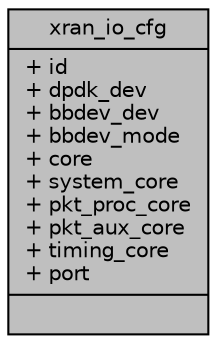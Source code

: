 digraph "xran_io_cfg"
{
 // LATEX_PDF_SIZE
  edge [fontname="Helvetica",fontsize="10",labelfontname="Helvetica",labelfontsize="10"];
  node [fontname="Helvetica",fontsize="10",shape=record];
  Node1 [label="{xran_io_cfg\n|+ id\l+ dpdk_dev\l+ bbdev_dev\l+ bbdev_mode\l+ core\l+ system_core\l+ pkt_proc_core\l+ pkt_aux_core\l+ timing_core\l+ port\l|}",height=0.2,width=0.4,color="black", fillcolor="grey75", style="filled", fontcolor="black",tooltip=" "];
}
